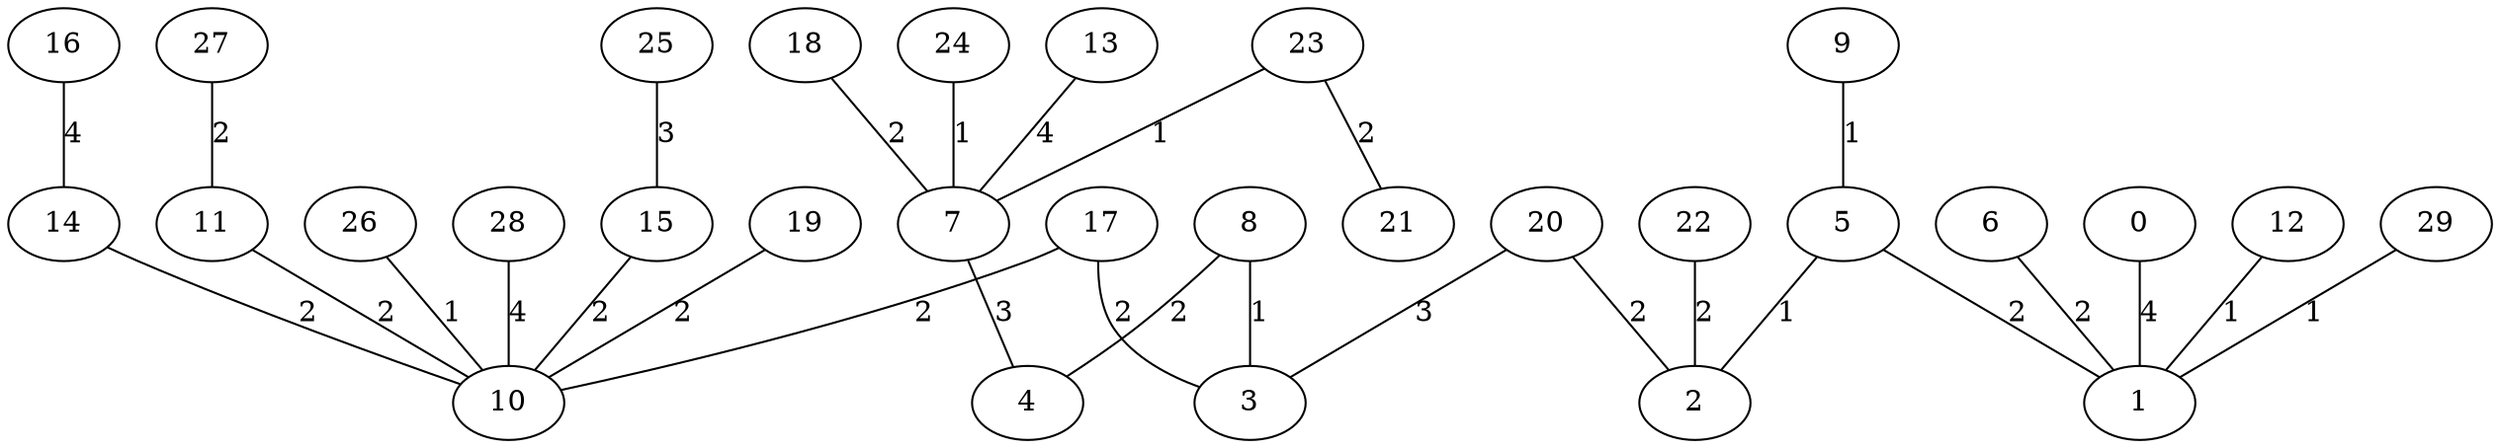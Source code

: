 graph{
   19;
   9;
   10;
   26;
   8;
   21;
   24;
   6;
   27;
   7;
   0;
   23;
   28;
   2;
   5;
   16;
   12;
   20;
   15;
   13;
   25;
   17;
   1;
   29;
   22;
   4;
   3;
   14;
   18;
   11;
   7 -- 4 [label="3"];
   24 -- 7 [label="1"];
   23 -- 21 [label="2"];
   26 -- 10 [label="1"];
   17 -- 10 [label="2"];
   23 -- 7 [label="1"];
   6 -- 1 [label="2"];
   0 -- 1 [label="4"];
   28 -- 10 [label="4"];
   12 -- 1 [label="1"];
   5 -- 2 [label="1"];
   27 -- 11 [label="2"];
   20 -- 2 [label="2"];
   16 -- 14 [label="4"];
   13 -- 7 [label="4"];
   29 -- 1 [label="1"];
   15 -- 10 [label="2"];
   20 -- 3 [label="3"];
   17 -- 3 [label="2"];
   11 -- 10 [label="2"];
   14 -- 10 [label="2"];
   8 -- 3 [label="1"];
   25 -- 15 [label="3"];
   19 -- 10 [label="2"];
   22 -- 2 [label="2"];
   18 -- 7 [label="2"];
   9 -- 5 [label="1"];
   8 -- 4 [label="2"];
   5 -- 1 [label="2"];
}